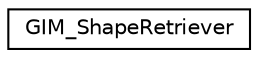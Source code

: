 digraph "Graphical Class Hierarchy"
{
  edge [fontname="Helvetica",fontsize="10",labelfontname="Helvetica",labelfontsize="10"];
  node [fontname="Helvetica",fontsize="10",shape=record];
  rankdir="LR";
  Node1 [label="GIM_ShapeRetriever",height=0.2,width=0.4,color="black", fillcolor="white", style="filled",URL="$class_g_i_m___shape_retriever.html",tooltip="Retrieving shapes shapes. "];
}
